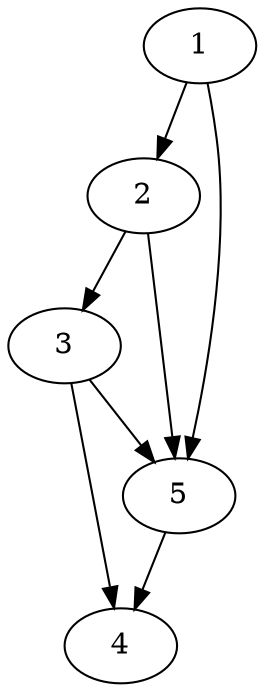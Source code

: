 digraph{
	1;2;3;4;5;
	subgraph dig {
		edge [dir=none, color=black]
	}

	subgraph g {
	1->2;
1->5;
2->3;
2->5;
3->4;
3->5;
5->4;
	}
}
